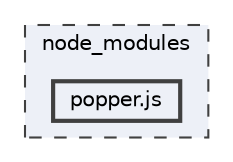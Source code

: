 digraph "node_modules/popper.js"
{
 // LATEX_PDF_SIZE
  bgcolor="transparent";
  edge [fontname=Helvetica,fontsize=10,labelfontname=Helvetica,labelfontsize=10];
  node [fontname=Helvetica,fontsize=10,shape=box,height=0.2,width=0.4];
  compound=true
  subgraph clusterdir_acd06b18086a0dd2ae699b1e0b775be8 {
    graph [ bgcolor="#edf0f7", pencolor="grey25", label="node_modules", fontname=Helvetica,fontsize=10 style="filled,dashed", URL="dir_acd06b18086a0dd2ae699b1e0b775be8.html",tooltip=""]
  dir_0ea9201958e032037d5ffc1da8a3f2d7 [label="popper.js", fillcolor="#edf0f7", color="grey25", style="filled,bold", URL="dir_0ea9201958e032037d5ffc1da8a3f2d7.html",tooltip=""];
  }
}
